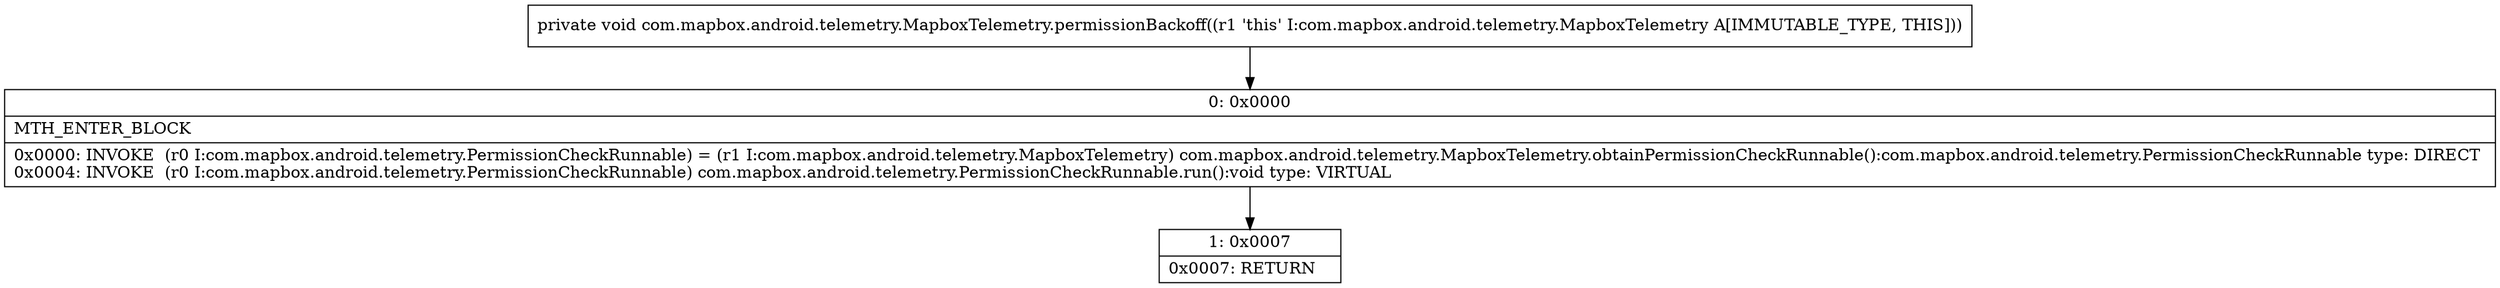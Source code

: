 digraph "CFG forcom.mapbox.android.telemetry.MapboxTelemetry.permissionBackoff()V" {
Node_0 [shape=record,label="{0\:\ 0x0000|MTH_ENTER_BLOCK\l|0x0000: INVOKE  (r0 I:com.mapbox.android.telemetry.PermissionCheckRunnable) = (r1 I:com.mapbox.android.telemetry.MapboxTelemetry) com.mapbox.android.telemetry.MapboxTelemetry.obtainPermissionCheckRunnable():com.mapbox.android.telemetry.PermissionCheckRunnable type: DIRECT \l0x0004: INVOKE  (r0 I:com.mapbox.android.telemetry.PermissionCheckRunnable) com.mapbox.android.telemetry.PermissionCheckRunnable.run():void type: VIRTUAL \l}"];
Node_1 [shape=record,label="{1\:\ 0x0007|0x0007: RETURN   \l}"];
MethodNode[shape=record,label="{private void com.mapbox.android.telemetry.MapboxTelemetry.permissionBackoff((r1 'this' I:com.mapbox.android.telemetry.MapboxTelemetry A[IMMUTABLE_TYPE, THIS])) }"];
MethodNode -> Node_0;
Node_0 -> Node_1;
}

